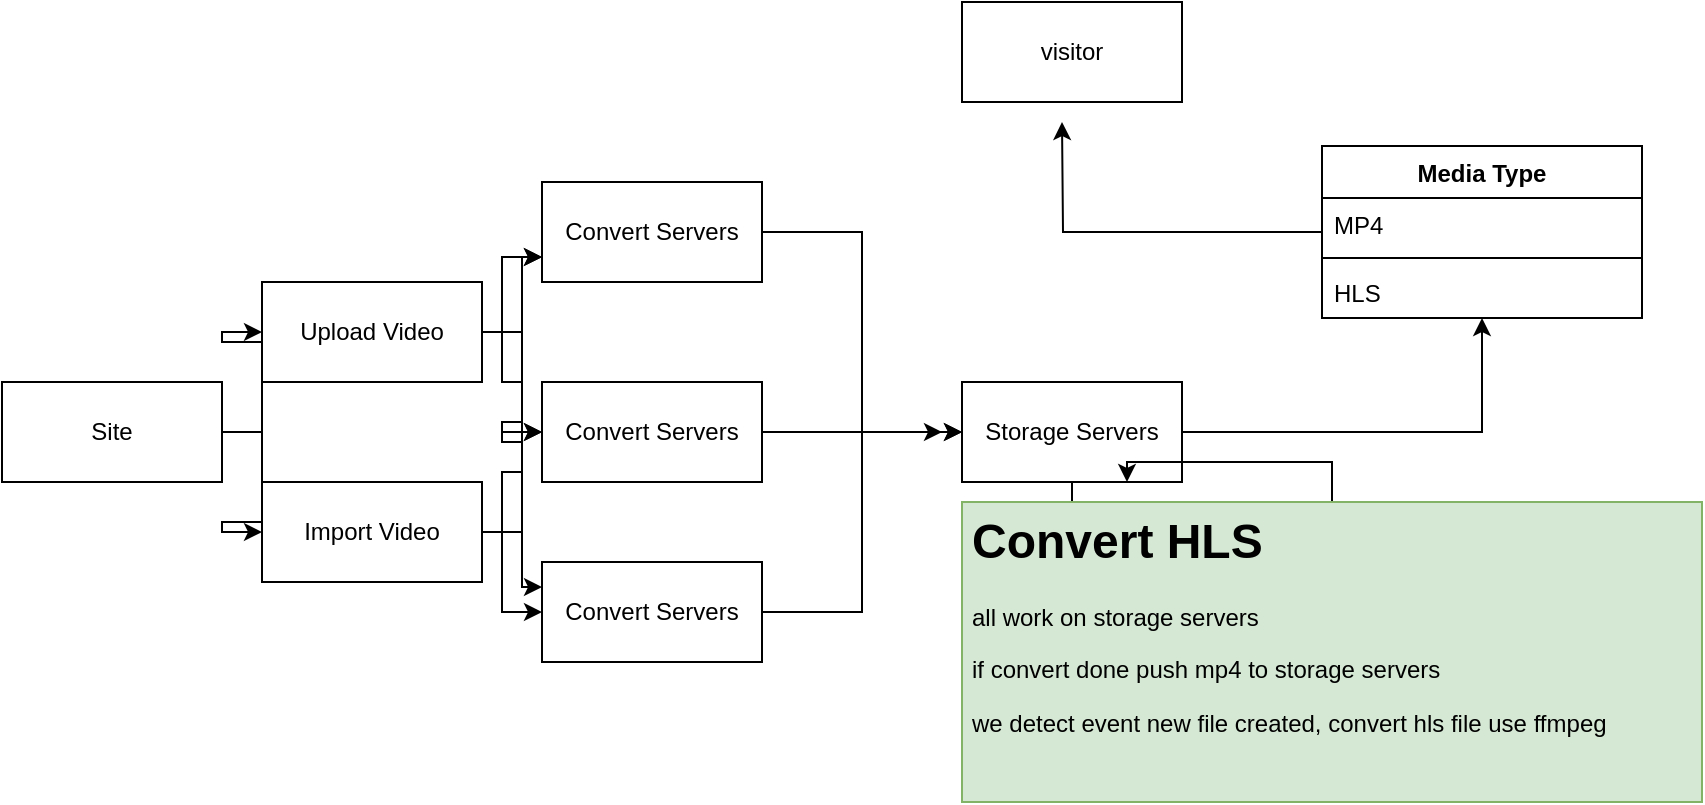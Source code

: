<mxfile version="21.2.3">
  <diagram name="Page-1" id="EmyNVn7FBvX8Xspce4SC">
    <mxGraphModel dx="1182" dy="643" grid="1" gridSize="10" guides="1" tooltips="1" connect="1" arrows="1" fold="1" page="1" pageScale="1" pageWidth="850" pageHeight="1100" math="0" shadow="0">
      <root>
        <mxCell id="0" />
        <mxCell id="1" parent="0" />
        <mxCell id="bcXfqRjXlpsqUvz0KhNy-22" style="edgeStyle=orthogonalEdgeStyle;rounded=0;orthogonalLoop=1;jettySize=auto;html=1;" edge="1" parent="1" source="bcXfqRjXlpsqUvz0KhNy-2" target="bcXfqRjXlpsqUvz0KhNy-3">
          <mxGeometry relative="1" as="geometry" />
        </mxCell>
        <mxCell id="bcXfqRjXlpsqUvz0KhNy-23" style="edgeStyle=orthogonalEdgeStyle;rounded=0;orthogonalLoop=1;jettySize=auto;html=1;entryX=0;entryY=0.5;entryDx=0;entryDy=0;" edge="1" parent="1" source="bcXfqRjXlpsqUvz0KhNy-2" target="bcXfqRjXlpsqUvz0KhNy-4">
          <mxGeometry relative="1" as="geometry" />
        </mxCell>
        <mxCell id="bcXfqRjXlpsqUvz0KhNy-2" value="Site" style="html=1;whiteSpace=wrap;" vertex="1" parent="1">
          <mxGeometry x="10" y="230" width="110" height="50" as="geometry" />
        </mxCell>
        <mxCell id="bcXfqRjXlpsqUvz0KhNy-13" style="edgeStyle=orthogonalEdgeStyle;rounded=0;orthogonalLoop=1;jettySize=auto;html=1;entryX=0;entryY=0.75;entryDx=0;entryDy=0;" edge="1" parent="1" source="bcXfqRjXlpsqUvz0KhNy-3" target="bcXfqRjXlpsqUvz0KhNy-5">
          <mxGeometry relative="1" as="geometry" />
        </mxCell>
        <mxCell id="bcXfqRjXlpsqUvz0KhNy-14" style="edgeStyle=orthogonalEdgeStyle;rounded=0;orthogonalLoop=1;jettySize=auto;html=1;entryX=0;entryY=0.5;entryDx=0;entryDy=0;" edge="1" parent="1" source="bcXfqRjXlpsqUvz0KhNy-3" target="bcXfqRjXlpsqUvz0KhNy-6">
          <mxGeometry relative="1" as="geometry" />
        </mxCell>
        <mxCell id="bcXfqRjXlpsqUvz0KhNy-15" style="edgeStyle=orthogonalEdgeStyle;rounded=0;orthogonalLoop=1;jettySize=auto;html=1;entryX=0;entryY=0.5;entryDx=0;entryDy=0;" edge="1" parent="1" source="bcXfqRjXlpsqUvz0KhNy-3" target="bcXfqRjXlpsqUvz0KhNy-7">
          <mxGeometry relative="1" as="geometry" />
        </mxCell>
        <mxCell id="bcXfqRjXlpsqUvz0KhNy-3" value="Upload Video" style="html=1;whiteSpace=wrap;" vertex="1" parent="1">
          <mxGeometry x="140" y="180" width="110" height="50" as="geometry" />
        </mxCell>
        <mxCell id="bcXfqRjXlpsqUvz0KhNy-19" style="edgeStyle=orthogonalEdgeStyle;rounded=0;orthogonalLoop=1;jettySize=auto;html=1;entryX=0;entryY=0.25;entryDx=0;entryDy=0;" edge="1" parent="1" source="bcXfqRjXlpsqUvz0KhNy-4" target="bcXfqRjXlpsqUvz0KhNy-7">
          <mxGeometry relative="1" as="geometry" />
        </mxCell>
        <mxCell id="bcXfqRjXlpsqUvz0KhNy-20" style="edgeStyle=orthogonalEdgeStyle;rounded=0;orthogonalLoop=1;jettySize=auto;html=1;" edge="1" parent="1" source="bcXfqRjXlpsqUvz0KhNy-4" target="bcXfqRjXlpsqUvz0KhNy-6">
          <mxGeometry relative="1" as="geometry" />
        </mxCell>
        <mxCell id="bcXfqRjXlpsqUvz0KhNy-21" style="edgeStyle=orthogonalEdgeStyle;rounded=0;orthogonalLoop=1;jettySize=auto;html=1;entryX=0;entryY=0.75;entryDx=0;entryDy=0;" edge="1" parent="1" source="bcXfqRjXlpsqUvz0KhNy-4" target="bcXfqRjXlpsqUvz0KhNy-5">
          <mxGeometry relative="1" as="geometry" />
        </mxCell>
        <mxCell id="bcXfqRjXlpsqUvz0KhNy-4" value="Import Video" style="html=1;whiteSpace=wrap;" vertex="1" parent="1">
          <mxGeometry x="140" y="280" width="110" height="50" as="geometry" />
        </mxCell>
        <mxCell id="bcXfqRjXlpsqUvz0KhNy-16" style="edgeStyle=orthogonalEdgeStyle;rounded=0;orthogonalLoop=1;jettySize=auto;html=1;entryX=0;entryY=0.5;entryDx=0;entryDy=0;" edge="1" parent="1" source="bcXfqRjXlpsqUvz0KhNy-5" target="bcXfqRjXlpsqUvz0KhNy-8">
          <mxGeometry relative="1" as="geometry" />
        </mxCell>
        <mxCell id="bcXfqRjXlpsqUvz0KhNy-5" value="Convert Servers" style="html=1;whiteSpace=wrap;" vertex="1" parent="1">
          <mxGeometry x="280" y="130" width="110" height="50" as="geometry" />
        </mxCell>
        <mxCell id="bcXfqRjXlpsqUvz0KhNy-17" style="edgeStyle=orthogonalEdgeStyle;rounded=0;orthogonalLoop=1;jettySize=auto;html=1;" edge="1" parent="1" source="bcXfqRjXlpsqUvz0KhNy-6">
          <mxGeometry relative="1" as="geometry">
            <mxPoint x="480" y="255" as="targetPoint" />
          </mxGeometry>
        </mxCell>
        <mxCell id="bcXfqRjXlpsqUvz0KhNy-6" value="Convert Servers" style="html=1;whiteSpace=wrap;" vertex="1" parent="1">
          <mxGeometry x="280" y="230" width="110" height="50" as="geometry" />
        </mxCell>
        <mxCell id="bcXfqRjXlpsqUvz0KhNy-18" style="edgeStyle=orthogonalEdgeStyle;rounded=0;orthogonalLoop=1;jettySize=auto;html=1;entryX=0;entryY=0.5;entryDx=0;entryDy=0;" edge="1" parent="1" source="bcXfqRjXlpsqUvz0KhNy-7" target="bcXfqRjXlpsqUvz0KhNy-8">
          <mxGeometry relative="1" as="geometry" />
        </mxCell>
        <mxCell id="bcXfqRjXlpsqUvz0KhNy-7" value="Convert Servers" style="html=1;whiteSpace=wrap;" vertex="1" parent="1">
          <mxGeometry x="280" y="320" width="110" height="50" as="geometry" />
        </mxCell>
        <mxCell id="bcXfqRjXlpsqUvz0KhNy-11" style="edgeStyle=orthogonalEdgeStyle;rounded=0;orthogonalLoop=1;jettySize=auto;html=1;entryX=0.337;entryY=0.025;entryDx=0;entryDy=0;entryPerimeter=0;" edge="1" parent="1" source="bcXfqRjXlpsqUvz0KhNy-8" target="bcXfqRjXlpsqUvz0KhNy-10">
          <mxGeometry relative="1" as="geometry" />
        </mxCell>
        <mxCell id="bcXfqRjXlpsqUvz0KhNy-30" style="edgeStyle=orthogonalEdgeStyle;rounded=0;orthogonalLoop=1;jettySize=auto;html=1;entryX=0.5;entryY=1;entryDx=0;entryDy=0;" edge="1" parent="1" source="bcXfqRjXlpsqUvz0KhNy-8" target="bcXfqRjXlpsqUvz0KhNy-25">
          <mxGeometry relative="1" as="geometry" />
        </mxCell>
        <mxCell id="bcXfqRjXlpsqUvz0KhNy-8" value="Storage Servers" style="html=1;whiteSpace=wrap;" vertex="1" parent="1">
          <mxGeometry x="490" y="230" width="110" height="50" as="geometry" />
        </mxCell>
        <mxCell id="bcXfqRjXlpsqUvz0KhNy-12" style="edgeStyle=orthogonalEdgeStyle;rounded=0;orthogonalLoop=1;jettySize=auto;html=1;entryX=0.75;entryY=1;entryDx=0;entryDy=0;" edge="1" parent="1" source="bcXfqRjXlpsqUvz0KhNy-10" target="bcXfqRjXlpsqUvz0KhNy-8">
          <mxGeometry relative="1" as="geometry" />
        </mxCell>
        <mxCell id="bcXfqRjXlpsqUvz0KhNy-10" value="&lt;h1&gt;Convert HLS&lt;br&gt;&lt;/h1&gt;&lt;p&gt;all work on storage servers&lt;br&gt;&lt;/p&gt;&lt;p&gt;if convert done push mp4 to storage servers&lt;/p&gt;&lt;p&gt;we detect event new file created, convert hls file use ffmpeg&lt;br&gt;&lt;/p&gt;" style="text;html=1;strokeColor=#82b366;fillColor=#d5e8d4;spacing=5;spacingTop=-20;whiteSpace=wrap;overflow=hidden;rounded=0;" vertex="1" parent="1">
          <mxGeometry x="490" y="290" width="370" height="150" as="geometry" />
        </mxCell>
        <mxCell id="bcXfqRjXlpsqUvz0KhNy-24" value="visitor" style="html=1;whiteSpace=wrap;" vertex="1" parent="1">
          <mxGeometry x="490" y="40" width="110" height="50" as="geometry" />
        </mxCell>
        <mxCell id="bcXfqRjXlpsqUvz0KhNy-31" style="edgeStyle=orthogonalEdgeStyle;rounded=0;orthogonalLoop=1;jettySize=auto;html=1;" edge="1" parent="1" source="bcXfqRjXlpsqUvz0KhNy-25">
          <mxGeometry relative="1" as="geometry">
            <mxPoint x="540" y="100" as="targetPoint" />
          </mxGeometry>
        </mxCell>
        <mxCell id="bcXfqRjXlpsqUvz0KhNy-25" value="Media Type" style="swimlane;fontStyle=1;align=center;verticalAlign=top;childLayout=stackLayout;horizontal=1;startSize=26;horizontalStack=0;resizeParent=1;resizeParentMax=0;resizeLast=0;collapsible=1;marginBottom=0;whiteSpace=wrap;html=1;" vertex="1" parent="1">
          <mxGeometry x="670" y="112" width="160" height="86" as="geometry" />
        </mxCell>
        <mxCell id="bcXfqRjXlpsqUvz0KhNy-26" value="MP4" style="text;strokeColor=none;fillColor=none;align=left;verticalAlign=top;spacingLeft=4;spacingRight=4;overflow=hidden;rotatable=0;points=[[0,0.5],[1,0.5]];portConstraint=eastwest;whiteSpace=wrap;html=1;" vertex="1" parent="bcXfqRjXlpsqUvz0KhNy-25">
          <mxGeometry y="26" width="160" height="26" as="geometry" />
        </mxCell>
        <mxCell id="bcXfqRjXlpsqUvz0KhNy-27" value="" style="line;strokeWidth=1;fillColor=none;align=left;verticalAlign=middle;spacingTop=-1;spacingLeft=3;spacingRight=3;rotatable=0;labelPosition=right;points=[];portConstraint=eastwest;strokeColor=inherit;" vertex="1" parent="bcXfqRjXlpsqUvz0KhNy-25">
          <mxGeometry y="52" width="160" height="8" as="geometry" />
        </mxCell>
        <mxCell id="bcXfqRjXlpsqUvz0KhNy-28" value="HLS" style="text;strokeColor=none;fillColor=none;align=left;verticalAlign=top;spacingLeft=4;spacingRight=4;overflow=hidden;rotatable=0;points=[[0,0.5],[1,0.5]];portConstraint=eastwest;whiteSpace=wrap;html=1;" vertex="1" parent="bcXfqRjXlpsqUvz0KhNy-25">
          <mxGeometry y="60" width="160" height="26" as="geometry" />
        </mxCell>
      </root>
    </mxGraphModel>
  </diagram>
</mxfile>
